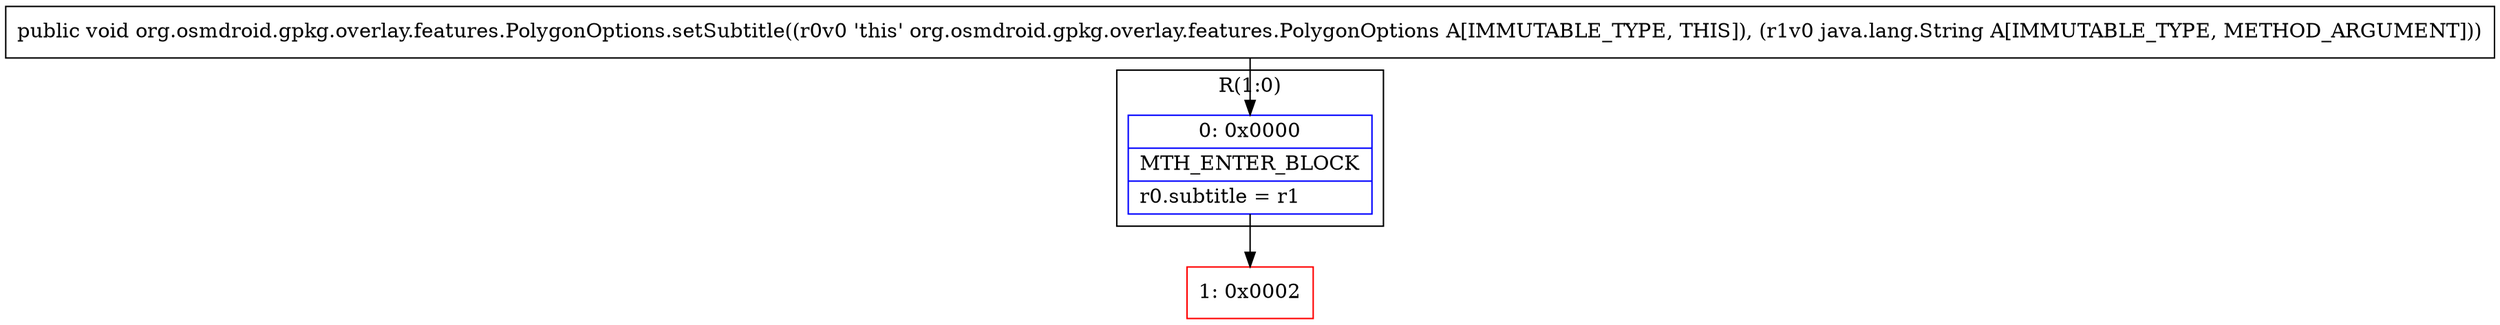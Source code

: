 digraph "CFG fororg.osmdroid.gpkg.overlay.features.PolygonOptions.setSubtitle(Ljava\/lang\/String;)V" {
subgraph cluster_Region_500889942 {
label = "R(1:0)";
node [shape=record,color=blue];
Node_0 [shape=record,label="{0\:\ 0x0000|MTH_ENTER_BLOCK\l|r0.subtitle = r1\l}"];
}
Node_1 [shape=record,color=red,label="{1\:\ 0x0002}"];
MethodNode[shape=record,label="{public void org.osmdroid.gpkg.overlay.features.PolygonOptions.setSubtitle((r0v0 'this' org.osmdroid.gpkg.overlay.features.PolygonOptions A[IMMUTABLE_TYPE, THIS]), (r1v0 java.lang.String A[IMMUTABLE_TYPE, METHOD_ARGUMENT])) }"];
MethodNode -> Node_0;
Node_0 -> Node_1;
}

